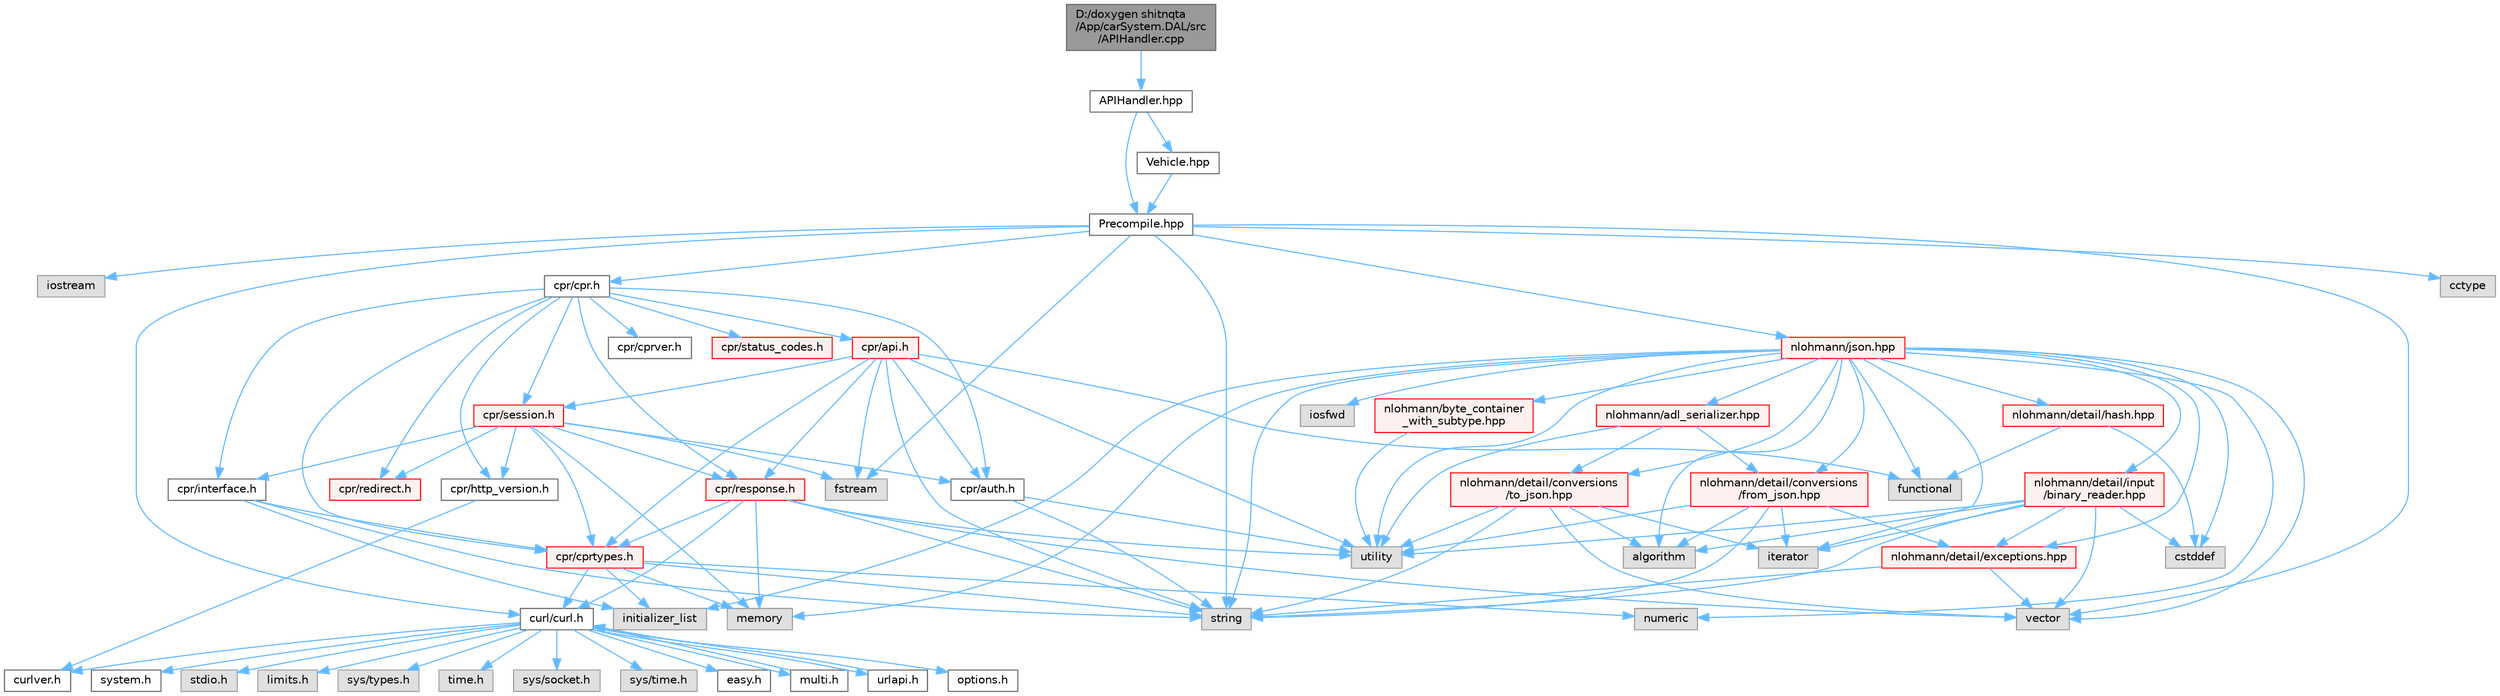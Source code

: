 digraph "D:/doxygen shitnqta/App/carSystem.DAL/src/APIHandler.cpp"
{
 // INTERACTIVE_SVG=YES
 // LATEX_PDF_SIZE
  bgcolor="transparent";
  edge [fontname=Helvetica,fontsize=10,labelfontname=Helvetica,labelfontsize=10];
  node [fontname=Helvetica,fontsize=10,shape=box,height=0.2,width=0.4];
  Node1 [id="Node000001",label="D:/doxygen shitnqta\l/App/carSystem.DAL/src\l/APIHandler.cpp",height=0.2,width=0.4,color="gray40", fillcolor="grey60", style="filled", fontcolor="black",tooltip=" "];
  Node1 -> Node2 [id="edge1_Node000001_Node000002",color="steelblue1",style="solid",tooltip=" "];
  Node2 [id="Node000002",label="APIHandler.hpp",height=0.2,width=0.4,color="grey40", fillcolor="white", style="filled",URL="$a00008.html",tooltip=" "];
  Node2 -> Node3 [id="edge2_Node000002_Node000003",color="steelblue1",style="solid",tooltip=" "];
  Node3 [id="Node000003",label="Precompile.hpp",height=0.2,width=0.4,color="grey40", fillcolor="white", style="filled",URL="$a02197.html",tooltip=" "];
  Node3 -> Node4 [id="edge3_Node000003_Node000004",color="steelblue1",style="solid",tooltip=" "];
  Node4 [id="Node000004",label="iostream",height=0.2,width=0.4,color="grey60", fillcolor="#E0E0E0", style="filled",tooltip=" "];
  Node3 -> Node5 [id="edge4_Node000003_Node000005",color="steelblue1",style="solid",tooltip=" "];
  Node5 [id="Node000005",label="vector",height=0.2,width=0.4,color="grey60", fillcolor="#E0E0E0", style="filled",tooltip=" "];
  Node3 -> Node6 [id="edge5_Node000003_Node000006",color="steelblue1",style="solid",tooltip=" "];
  Node6 [id="Node000006",label="string",height=0.2,width=0.4,color="grey60", fillcolor="#E0E0E0", style="filled",tooltip=" "];
  Node3 -> Node7 [id="edge6_Node000003_Node000007",color="steelblue1",style="solid",tooltip=" "];
  Node7 [id="Node000007",label="fstream",height=0.2,width=0.4,color="grey60", fillcolor="#E0E0E0", style="filled",tooltip=" "];
  Node3 -> Node8 [id="edge7_Node000003_Node000008",color="steelblue1",style="solid",tooltip=" "];
  Node8 [id="Node000008",label="cctype",height=0.2,width=0.4,color="grey60", fillcolor="#E0E0E0", style="filled",tooltip=" "];
  Node3 -> Node9 [id="edge8_Node000003_Node000009",color="steelblue1",style="solid",tooltip=" "];
  Node9 [id="Node000009",label="curl/curl.h",height=0.2,width=0.4,color="grey40", fillcolor="white", style="filled",URL="$a00113.html",tooltip=" "];
  Node9 -> Node10 [id="edge9_Node000009_Node000010",color="steelblue1",style="solid",tooltip=" "];
  Node10 [id="Node000010",label="curlver.h",height=0.2,width=0.4,color="grey40", fillcolor="white", style="filled",URL="$a00116.html",tooltip=" "];
  Node9 -> Node11 [id="edge10_Node000009_Node000011",color="steelblue1",style="solid",tooltip=" "];
  Node11 [id="Node000011",label="system.h",height=0.2,width=0.4,color="grey40", fillcolor="white", style="filled",URL="$a00134.html",tooltip=" "];
  Node9 -> Node12 [id="edge11_Node000009_Node000012",color="steelblue1",style="solid",tooltip=" "];
  Node12 [id="Node000012",label="stdio.h",height=0.2,width=0.4,color="grey60", fillcolor="#E0E0E0", style="filled",tooltip=" "];
  Node9 -> Node13 [id="edge12_Node000009_Node000013",color="steelblue1",style="solid",tooltip=" "];
  Node13 [id="Node000013",label="limits.h",height=0.2,width=0.4,color="grey60", fillcolor="#E0E0E0", style="filled",tooltip=" "];
  Node9 -> Node14 [id="edge13_Node000009_Node000014",color="steelblue1",style="solid",tooltip=" "];
  Node14 [id="Node000014",label="sys/types.h",height=0.2,width=0.4,color="grey60", fillcolor="#E0E0E0", style="filled",tooltip=" "];
  Node9 -> Node15 [id="edge14_Node000009_Node000015",color="steelblue1",style="solid",tooltip=" "];
  Node15 [id="Node000015",label="time.h",height=0.2,width=0.4,color="grey60", fillcolor="#E0E0E0", style="filled",tooltip=" "];
  Node9 -> Node16 [id="edge15_Node000009_Node000016",color="steelblue1",style="solid",tooltip=" "];
  Node16 [id="Node000016",label="sys/socket.h",height=0.2,width=0.4,color="grey60", fillcolor="#E0E0E0", style="filled",tooltip=" "];
  Node9 -> Node17 [id="edge16_Node000009_Node000017",color="steelblue1",style="solid",tooltip=" "];
  Node17 [id="Node000017",label="sys/time.h",height=0.2,width=0.4,color="grey60", fillcolor="#E0E0E0", style="filled",tooltip=" "];
  Node9 -> Node18 [id="edge17_Node000009_Node000018",color="steelblue1",style="solid",tooltip=" "];
  Node18 [id="Node000018",label="easy.h",height=0.2,width=0.4,color="grey40", fillcolor="white", style="filled",URL="$a00119.html",tooltip=" "];
  Node9 -> Node19 [id="edge18_Node000009_Node000019",color="steelblue1",style="solid",tooltip=" "];
  Node19 [id="Node000019",label="multi.h",height=0.2,width=0.4,color="grey40", fillcolor="white", style="filled",URL="$a00125.html",tooltip=" "];
  Node19 -> Node9 [id="edge19_Node000019_Node000009",color="steelblue1",style="solid",tooltip=" "];
  Node9 -> Node20 [id="edge20_Node000009_Node000020",color="steelblue1",style="solid",tooltip=" "];
  Node20 [id="Node000020",label="urlapi.h",height=0.2,width=0.4,color="grey40", fillcolor="white", style="filled",URL="$a00140.html",tooltip=" "];
  Node20 -> Node9 [id="edge21_Node000020_Node000009",color="steelblue1",style="solid",tooltip=" "];
  Node9 -> Node21 [id="edge22_Node000009_Node000021",color="steelblue1",style="solid",tooltip=" "];
  Node21 [id="Node000021",label="options.h",height=0.2,width=0.4,color="grey40", fillcolor="white", style="filled",URL="$a00128.html",tooltip=" "];
  Node3 -> Node22 [id="edge23_Node000003_Node000022",color="steelblue1",style="solid",tooltip=" "];
  Node22 [id="Node000022",label="cpr/cpr.h",height=0.2,width=0.4,color="grey40", fillcolor="white", style="filled",URL="$a00032.html",tooltip=" "];
  Node22 -> Node23 [id="edge24_Node000022_Node000023",color="steelblue1",style="solid",tooltip=" "];
  Node23 [id="Node000023",label="cpr/api.h",height=0.2,width=0.4,color="red", fillcolor="#FFF0F0", style="filled",URL="$a00011.html",tooltip=" "];
  Node23 -> Node7 [id="edge25_Node000023_Node000007",color="steelblue1",style="solid",tooltip=" "];
  Node23 -> Node24 [id="edge26_Node000023_Node000024",color="steelblue1",style="solid",tooltip=" "];
  Node24 [id="Node000024",label="functional",height=0.2,width=0.4,color="grey60", fillcolor="#E0E0E0", style="filled",tooltip=" "];
  Node23 -> Node6 [id="edge27_Node000023_Node000006",color="steelblue1",style="solid",tooltip=" "];
  Node23 -> Node26 [id="edge28_Node000023_Node000026",color="steelblue1",style="solid",tooltip=" "];
  Node26 [id="Node000026",label="utility",height=0.2,width=0.4,color="grey60", fillcolor="#E0E0E0", style="filled",tooltip=" "];
  Node23 -> Node27 [id="edge29_Node000023_Node000027",color="steelblue1",style="solid",tooltip=" "];
  Node27 [id="Node000027",label="cpr/auth.h",height=0.2,width=0.4,color="grey40", fillcolor="white", style="filled",URL="$a00014.html",tooltip=" "];
  Node27 -> Node6 [id="edge30_Node000027_Node000006",color="steelblue1",style="solid",tooltip=" "];
  Node27 -> Node26 [id="edge31_Node000027_Node000026",color="steelblue1",style="solid",tooltip=" "];
  Node23 -> Node29 [id="edge32_Node000023_Node000029",color="steelblue1",style="solid",tooltip=" "];
  Node29 [id="Node000029",label="cpr/cprtypes.h",height=0.2,width=0.4,color="red", fillcolor="#FFF0F0", style="filled",URL="$a00035.html",tooltip=" "];
  Node29 -> Node9 [id="edge33_Node000029_Node000009",color="steelblue1",style="solid",tooltip=" "];
  Node29 -> Node30 [id="edge34_Node000029_Node000030",color="steelblue1",style="solid",tooltip=" "];
  Node30 [id="Node000030",label="initializer_list",height=0.2,width=0.4,color="grey60", fillcolor="#E0E0E0", style="filled",tooltip=" "];
  Node29 -> Node32 [id="edge35_Node000029_Node000032",color="steelblue1",style="solid",tooltip=" "];
  Node32 [id="Node000032",label="memory",height=0.2,width=0.4,color="grey60", fillcolor="#E0E0E0", style="filled",tooltip=" "];
  Node29 -> Node33 [id="edge36_Node000029_Node000033",color="steelblue1",style="solid",tooltip=" "];
  Node33 [id="Node000033",label="numeric",height=0.2,width=0.4,color="grey60", fillcolor="#E0E0E0", style="filled",tooltip=" "];
  Node29 -> Node6 [id="edge37_Node000029_Node000006",color="steelblue1",style="solid",tooltip=" "];
  Node23 -> Node44 [id="edge38_Node000023_Node000044",color="steelblue1",style="solid",tooltip=" "];
  Node44 [id="Node000044",label="cpr/response.h",height=0.2,width=0.4,color="red", fillcolor="#FFF0F0", style="filled",URL="$a00086.html",tooltip=" "];
  Node44 -> Node9 [id="edge39_Node000044_Node000009",color="steelblue1",style="solid",tooltip=" "];
  Node44 -> Node32 [id="edge40_Node000044_Node000032",color="steelblue1",style="solid",tooltip=" "];
  Node44 -> Node6 [id="edge41_Node000044_Node000006",color="steelblue1",style="solid",tooltip=" "];
  Node44 -> Node26 [id="edge42_Node000044_Node000026",color="steelblue1",style="solid",tooltip=" "];
  Node44 -> Node5 [id="edge43_Node000044_Node000005",color="steelblue1",style="solid",tooltip=" "];
  Node44 -> Node29 [id="edge44_Node000044_Node000029",color="steelblue1",style="solid",tooltip=" "];
  Node23 -> Node52 [id="edge45_Node000023_Node000052",color="steelblue1",style="solid",tooltip=" "];
  Node52 [id="Node000052",label="cpr/session.h",height=0.2,width=0.4,color="red", fillcolor="#FFF0F0", style="filled",URL="$a00089.html",tooltip=" "];
  Node52 -> Node7 [id="edge46_Node000052_Node000007",color="steelblue1",style="solid",tooltip=" "];
  Node52 -> Node32 [id="edge47_Node000052_Node000032",color="steelblue1",style="solid",tooltip=" "];
  Node52 -> Node27 [id="edge48_Node000052_Node000027",color="steelblue1",style="solid",tooltip=" "];
  Node52 -> Node29 [id="edge49_Node000052_Node000029",color="steelblue1",style="solid",tooltip=" "];
  Node52 -> Node57 [id="edge50_Node000052_Node000057",color="steelblue1",style="solid",tooltip=" "];
  Node57 [id="Node000057",label="cpr/http_version.h",height=0.2,width=0.4,color="grey40", fillcolor="white", style="filled",URL="$a00053.html",tooltip=" "];
  Node57 -> Node10 [id="edge51_Node000057_Node000010",color="steelblue1",style="solid",tooltip=" "];
  Node52 -> Node58 [id="edge52_Node000052_Node000058",color="steelblue1",style="solid",tooltip=" "];
  Node58 [id="Node000058",label="cpr/interface.h",height=0.2,width=0.4,color="grey40", fillcolor="white", style="filled",URL="$a00056.html",tooltip=" "];
  Node58 -> Node30 [id="edge53_Node000058_Node000030",color="steelblue1",style="solid",tooltip=" "];
  Node58 -> Node6 [id="edge54_Node000058_Node000006",color="steelblue1",style="solid",tooltip=" "];
  Node58 -> Node29 [id="edge55_Node000058_Node000029",color="steelblue1",style="solid",tooltip=" "];
  Node52 -> Node64 [id="edge56_Node000052_Node000064",color="steelblue1",style="solid",tooltip=" "];
  Node64 [id="Node000064",label="cpr/redirect.h",height=0.2,width=0.4,color="red", fillcolor="#FFF0F0", style="filled",URL="$a00083.html",tooltip=" "];
  Node52 -> Node44 [id="edge57_Node000052_Node000044",color="steelblue1",style="solid",tooltip=" "];
  Node22 -> Node27 [id="edge58_Node000022_Node000027",color="steelblue1",style="solid",tooltip=" "];
  Node22 -> Node29 [id="edge59_Node000022_Node000029",color="steelblue1",style="solid",tooltip=" "];
  Node22 -> Node68 [id="edge60_Node000022_Node000068",color="steelblue1",style="solid",tooltip=" "];
  Node68 [id="Node000068",label="cpr/cprver.h",height=0.2,width=0.4,color="grey40", fillcolor="white", style="filled",URL="$a00038.html",tooltip=" "];
  Node22 -> Node57 [id="edge61_Node000022_Node000057",color="steelblue1",style="solid",tooltip=" "];
  Node22 -> Node58 [id="edge62_Node000022_Node000058",color="steelblue1",style="solid",tooltip=" "];
  Node22 -> Node64 [id="edge63_Node000022_Node000064",color="steelblue1",style="solid",tooltip=" "];
  Node22 -> Node44 [id="edge64_Node000022_Node000044",color="steelblue1",style="solid",tooltip=" "];
  Node22 -> Node52 [id="edge65_Node000022_Node000052",color="steelblue1",style="solid",tooltip=" "];
  Node22 -> Node69 [id="edge66_Node000022_Node000069",color="steelblue1",style="solid",tooltip=" "];
  Node69 [id="Node000069",label="cpr/status_codes.h",height=0.2,width=0.4,color="red", fillcolor="#FFF0F0", style="filled",URL="$a00095.html",tooltip=" "];
  Node3 -> Node70 [id="edge67_Node000003_Node000070",color="steelblue1",style="solid",tooltip=" "];
  Node70 [id="Node000070",label="nlohmann/json.hpp",height=0.2,width=0.4,color="red", fillcolor="#FFF0F0", style="filled",URL="$a00251.html",tooltip=" "];
  Node70 -> Node71 [id="edge68_Node000070_Node000071",color="steelblue1",style="solid",tooltip=" "];
  Node71 [id="Node000071",label="algorithm",height=0.2,width=0.4,color="grey60", fillcolor="#E0E0E0", style="filled",tooltip=" "];
  Node70 -> Node72 [id="edge69_Node000070_Node000072",color="steelblue1",style="solid",tooltip=" "];
  Node72 [id="Node000072",label="cstddef",height=0.2,width=0.4,color="grey60", fillcolor="#E0E0E0", style="filled",tooltip=" "];
  Node70 -> Node24 [id="edge70_Node000070_Node000024",color="steelblue1",style="solid",tooltip=" "];
  Node70 -> Node30 [id="edge71_Node000070_Node000030",color="steelblue1",style="solid",tooltip=" "];
  Node70 -> Node73 [id="edge72_Node000070_Node000073",color="steelblue1",style="solid",tooltip=" "];
  Node73 [id="Node000073",label="iosfwd",height=0.2,width=0.4,color="grey60", fillcolor="#E0E0E0", style="filled",tooltip=" "];
  Node70 -> Node74 [id="edge73_Node000070_Node000074",color="steelblue1",style="solid",tooltip=" "];
  Node74 [id="Node000074",label="iterator",height=0.2,width=0.4,color="grey60", fillcolor="#E0E0E0", style="filled",tooltip=" "];
  Node70 -> Node32 [id="edge74_Node000070_Node000032",color="steelblue1",style="solid",tooltip=" "];
  Node70 -> Node33 [id="edge75_Node000070_Node000033",color="steelblue1",style="solid",tooltip=" "];
  Node70 -> Node6 [id="edge76_Node000070_Node000006",color="steelblue1",style="solid",tooltip=" "];
  Node70 -> Node26 [id="edge77_Node000070_Node000026",color="steelblue1",style="solid",tooltip=" "];
  Node70 -> Node5 [id="edge78_Node000070_Node000005",color="steelblue1",style="solid",tooltip=" "];
  Node70 -> Node75 [id="edge79_Node000070_Node000075",color="steelblue1",style="solid",tooltip=" "];
  Node75 [id="Node000075",label="nlohmann/adl_serializer.hpp",height=0.2,width=0.4,color="red", fillcolor="#FFF0F0", style="filled",URL="$a00143.html",tooltip=" "];
  Node75 -> Node26 [id="edge80_Node000075_Node000026",color="steelblue1",style="solid",tooltip=" "];
  Node75 -> Node76 [id="edge81_Node000075_Node000076",color="steelblue1",style="solid",tooltip=" "];
  Node76 [id="Node000076",label="nlohmann/detail/conversions\l/from_json.hpp",height=0.2,width=0.4,color="red", fillcolor="#FFF0F0", style="filled",URL="$a00149.html",tooltip=" "];
  Node76 -> Node71 [id="edge82_Node000076_Node000071",color="steelblue1",style="solid",tooltip=" "];
  Node76 -> Node74 [id="edge83_Node000076_Node000074",color="steelblue1",style="solid",tooltip=" "];
  Node76 -> Node6 [id="edge84_Node000076_Node000006",color="steelblue1",style="solid",tooltip=" "];
  Node76 -> Node26 [id="edge85_Node000076_Node000026",color="steelblue1",style="solid",tooltip=" "];
  Node76 -> Node81 [id="edge86_Node000076_Node000081",color="steelblue1",style="solid",tooltip=" "];
  Node81 [id="Node000081",label="nlohmann/detail/exceptions.hpp",height=0.2,width=0.4,color="red", fillcolor="#FFF0F0", style="filled",URL="$a00158.html",tooltip=" "];
  Node81 -> Node6 [id="edge87_Node000081_Node000006",color="steelblue1",style="solid",tooltip=" "];
  Node81 -> Node5 [id="edge88_Node000081_Node000005",color="steelblue1",style="solid",tooltip=" "];
  Node75 -> Node100 [id="edge89_Node000075_Node000100",color="steelblue1",style="solid",tooltip=" "];
  Node100 [id="Node000100",label="nlohmann/detail/conversions\l/to_json.hpp",height=0.2,width=0.4,color="red", fillcolor="#FFF0F0", style="filled",URL="$a00155.html",tooltip=" "];
  Node100 -> Node71 [id="edge90_Node000100_Node000071",color="steelblue1",style="solid",tooltip=" "];
  Node100 -> Node74 [id="edge91_Node000100_Node000074",color="steelblue1",style="solid",tooltip=" "];
  Node100 -> Node6 [id="edge92_Node000100_Node000006",color="steelblue1",style="solid",tooltip=" "];
  Node100 -> Node26 [id="edge93_Node000100_Node000026",color="steelblue1",style="solid",tooltip=" "];
  Node100 -> Node5 [id="edge94_Node000100_Node000005",color="steelblue1",style="solid",tooltip=" "];
  Node70 -> Node102 [id="edge95_Node000070_Node000102",color="steelblue1",style="solid",tooltip=" "];
  Node102 [id="Node000102",label="nlohmann/byte_container\l_with_subtype.hpp",height=0.2,width=0.4,color="red", fillcolor="#FFF0F0", style="filled",URL="$a00146.html",tooltip=" "];
  Node102 -> Node26 [id="edge96_Node000102_Node000026",color="steelblue1",style="solid",tooltip=" "];
  Node70 -> Node76 [id="edge97_Node000070_Node000076",color="steelblue1",style="solid",tooltip=" "];
  Node70 -> Node100 [id="edge98_Node000070_Node000100",color="steelblue1",style="solid",tooltip=" "];
  Node70 -> Node81 [id="edge99_Node000070_Node000081",color="steelblue1",style="solid",tooltip=" "];
  Node70 -> Node103 [id="edge100_Node000070_Node000103",color="steelblue1",style="solid",tooltip=" "];
  Node103 [id="Node000103",label="nlohmann/detail/hash.hpp",height=0.2,width=0.4,color="red", fillcolor="#FFF0F0", style="filled",URL="$a00161.html",tooltip=" "];
  Node103 -> Node72 [id="edge101_Node000103_Node000072",color="steelblue1",style="solid",tooltip=" "];
  Node103 -> Node24 [id="edge102_Node000103_Node000024",color="steelblue1",style="solid",tooltip=" "];
  Node70 -> Node104 [id="edge103_Node000070_Node000104",color="steelblue1",style="solid",tooltip=" "];
  Node104 [id="Node000104",label="nlohmann/detail/input\l/binary_reader.hpp",height=0.2,width=0.4,color="red", fillcolor="#FFF0F0", style="filled",URL="$a00164.html",tooltip=" "];
  Node104 -> Node71 [id="edge104_Node000104_Node000071",color="steelblue1",style="solid",tooltip=" "];
  Node104 -> Node72 [id="edge105_Node000104_Node000072",color="steelblue1",style="solid",tooltip=" "];
  Node104 -> Node74 [id="edge106_Node000104_Node000074",color="steelblue1",style="solid",tooltip=" "];
  Node104 -> Node6 [id="edge107_Node000104_Node000006",color="steelblue1",style="solid",tooltip=" "];
  Node104 -> Node26 [id="edge108_Node000104_Node000026",color="steelblue1",style="solid",tooltip=" "];
  Node104 -> Node5 [id="edge109_Node000104_Node000005",color="steelblue1",style="solid",tooltip=" "];
  Node104 -> Node81 [id="edge110_Node000104_Node000081",color="steelblue1",style="solid",tooltip=" "];
  Node2 -> Node131 [id="edge111_Node000002_Node000131",color="steelblue1",style="solid",tooltip=" "];
  Node131 [id="Node000131",label="Vehicle.hpp",height=0.2,width=0.4,color="grey40", fillcolor="white", style="filled",URL="$a00269.html",tooltip=" "];
  Node131 -> Node3 [id="edge112_Node000131_Node000003",color="steelblue1",style="solid",tooltip=" "];
}
